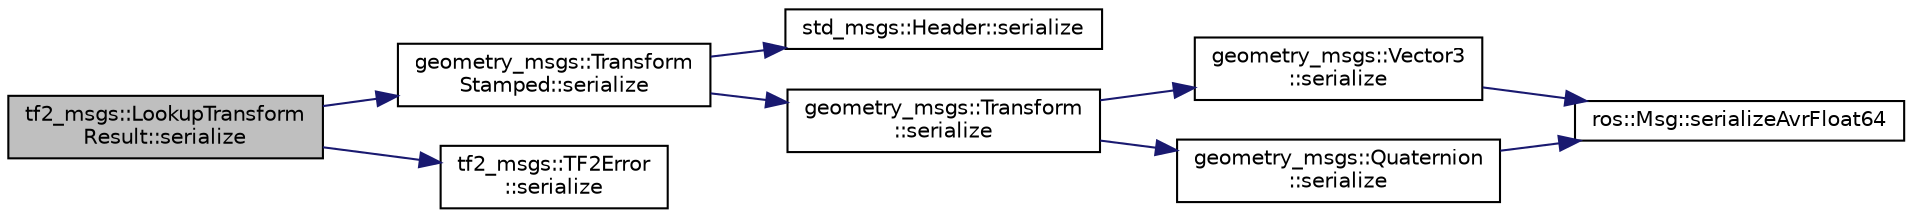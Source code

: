 digraph "tf2_msgs::LookupTransformResult::serialize"
{
  edge [fontname="Helvetica",fontsize="10",labelfontname="Helvetica",labelfontsize="10"];
  node [fontname="Helvetica",fontsize="10",shape=record];
  rankdir="LR";
  Node1 [label="tf2_msgs::LookupTransform\lResult::serialize",height=0.2,width=0.4,color="black", fillcolor="grey75", style="filled" fontcolor="black"];
  Node1 -> Node2 [color="midnightblue",fontsize="10",style="solid",fontname="Helvetica"];
  Node2 [label="geometry_msgs::Transform\lStamped::serialize",height=0.2,width=0.4,color="black", fillcolor="white", style="filled",URL="$classgeometry__msgs_1_1_transform_stamped.html#a5803b357a7b8a769564bb20120c7746b"];
  Node2 -> Node3 [color="midnightblue",fontsize="10",style="solid",fontname="Helvetica"];
  Node3 [label="std_msgs::Header::serialize",height=0.2,width=0.4,color="black", fillcolor="white", style="filled",URL="$classstd__msgs_1_1_header.html#a200c6f9d2576b1a237a19bc2d769925e"];
  Node2 -> Node4 [color="midnightblue",fontsize="10",style="solid",fontname="Helvetica"];
  Node4 [label="geometry_msgs::Transform\l::serialize",height=0.2,width=0.4,color="black", fillcolor="white", style="filled",URL="$classgeometry__msgs_1_1_transform.html#a41af5075ee0d737a4af6e97da0bb6bed"];
  Node4 -> Node5 [color="midnightblue",fontsize="10",style="solid",fontname="Helvetica"];
  Node5 [label="geometry_msgs::Vector3\l::serialize",height=0.2,width=0.4,color="black", fillcolor="white", style="filled",URL="$classgeometry__msgs_1_1_vector3.html#a9efc8f24d66f04a2c74710aec1cb611a"];
  Node5 -> Node6 [color="midnightblue",fontsize="10",style="solid",fontname="Helvetica"];
  Node6 [label="ros::Msg::serializeAvrFloat64",height=0.2,width=0.4,color="black", fillcolor="white", style="filled",URL="$classros_1_1_msg.html#a3fff55e17efd60a7195a14857ff44897",tooltip="This tricky function handles promoting a 32bit float to a 64bit double, so that AVR can publish messa..."];
  Node4 -> Node7 [color="midnightblue",fontsize="10",style="solid",fontname="Helvetica"];
  Node7 [label="geometry_msgs::Quaternion\l::serialize",height=0.2,width=0.4,color="black", fillcolor="white", style="filled",URL="$classgeometry__msgs_1_1_quaternion.html#a0f1aa1b8b10fffdc9cfb69eb5198a687"];
  Node7 -> Node6 [color="midnightblue",fontsize="10",style="solid",fontname="Helvetica"];
  Node1 -> Node8 [color="midnightblue",fontsize="10",style="solid",fontname="Helvetica"];
  Node8 [label="tf2_msgs::TF2Error\l::serialize",height=0.2,width=0.4,color="black", fillcolor="white", style="filled",URL="$classtf2__msgs_1_1_t_f2_error.html#abf8938a02b253b503b60da3ce5322a95"];
}

